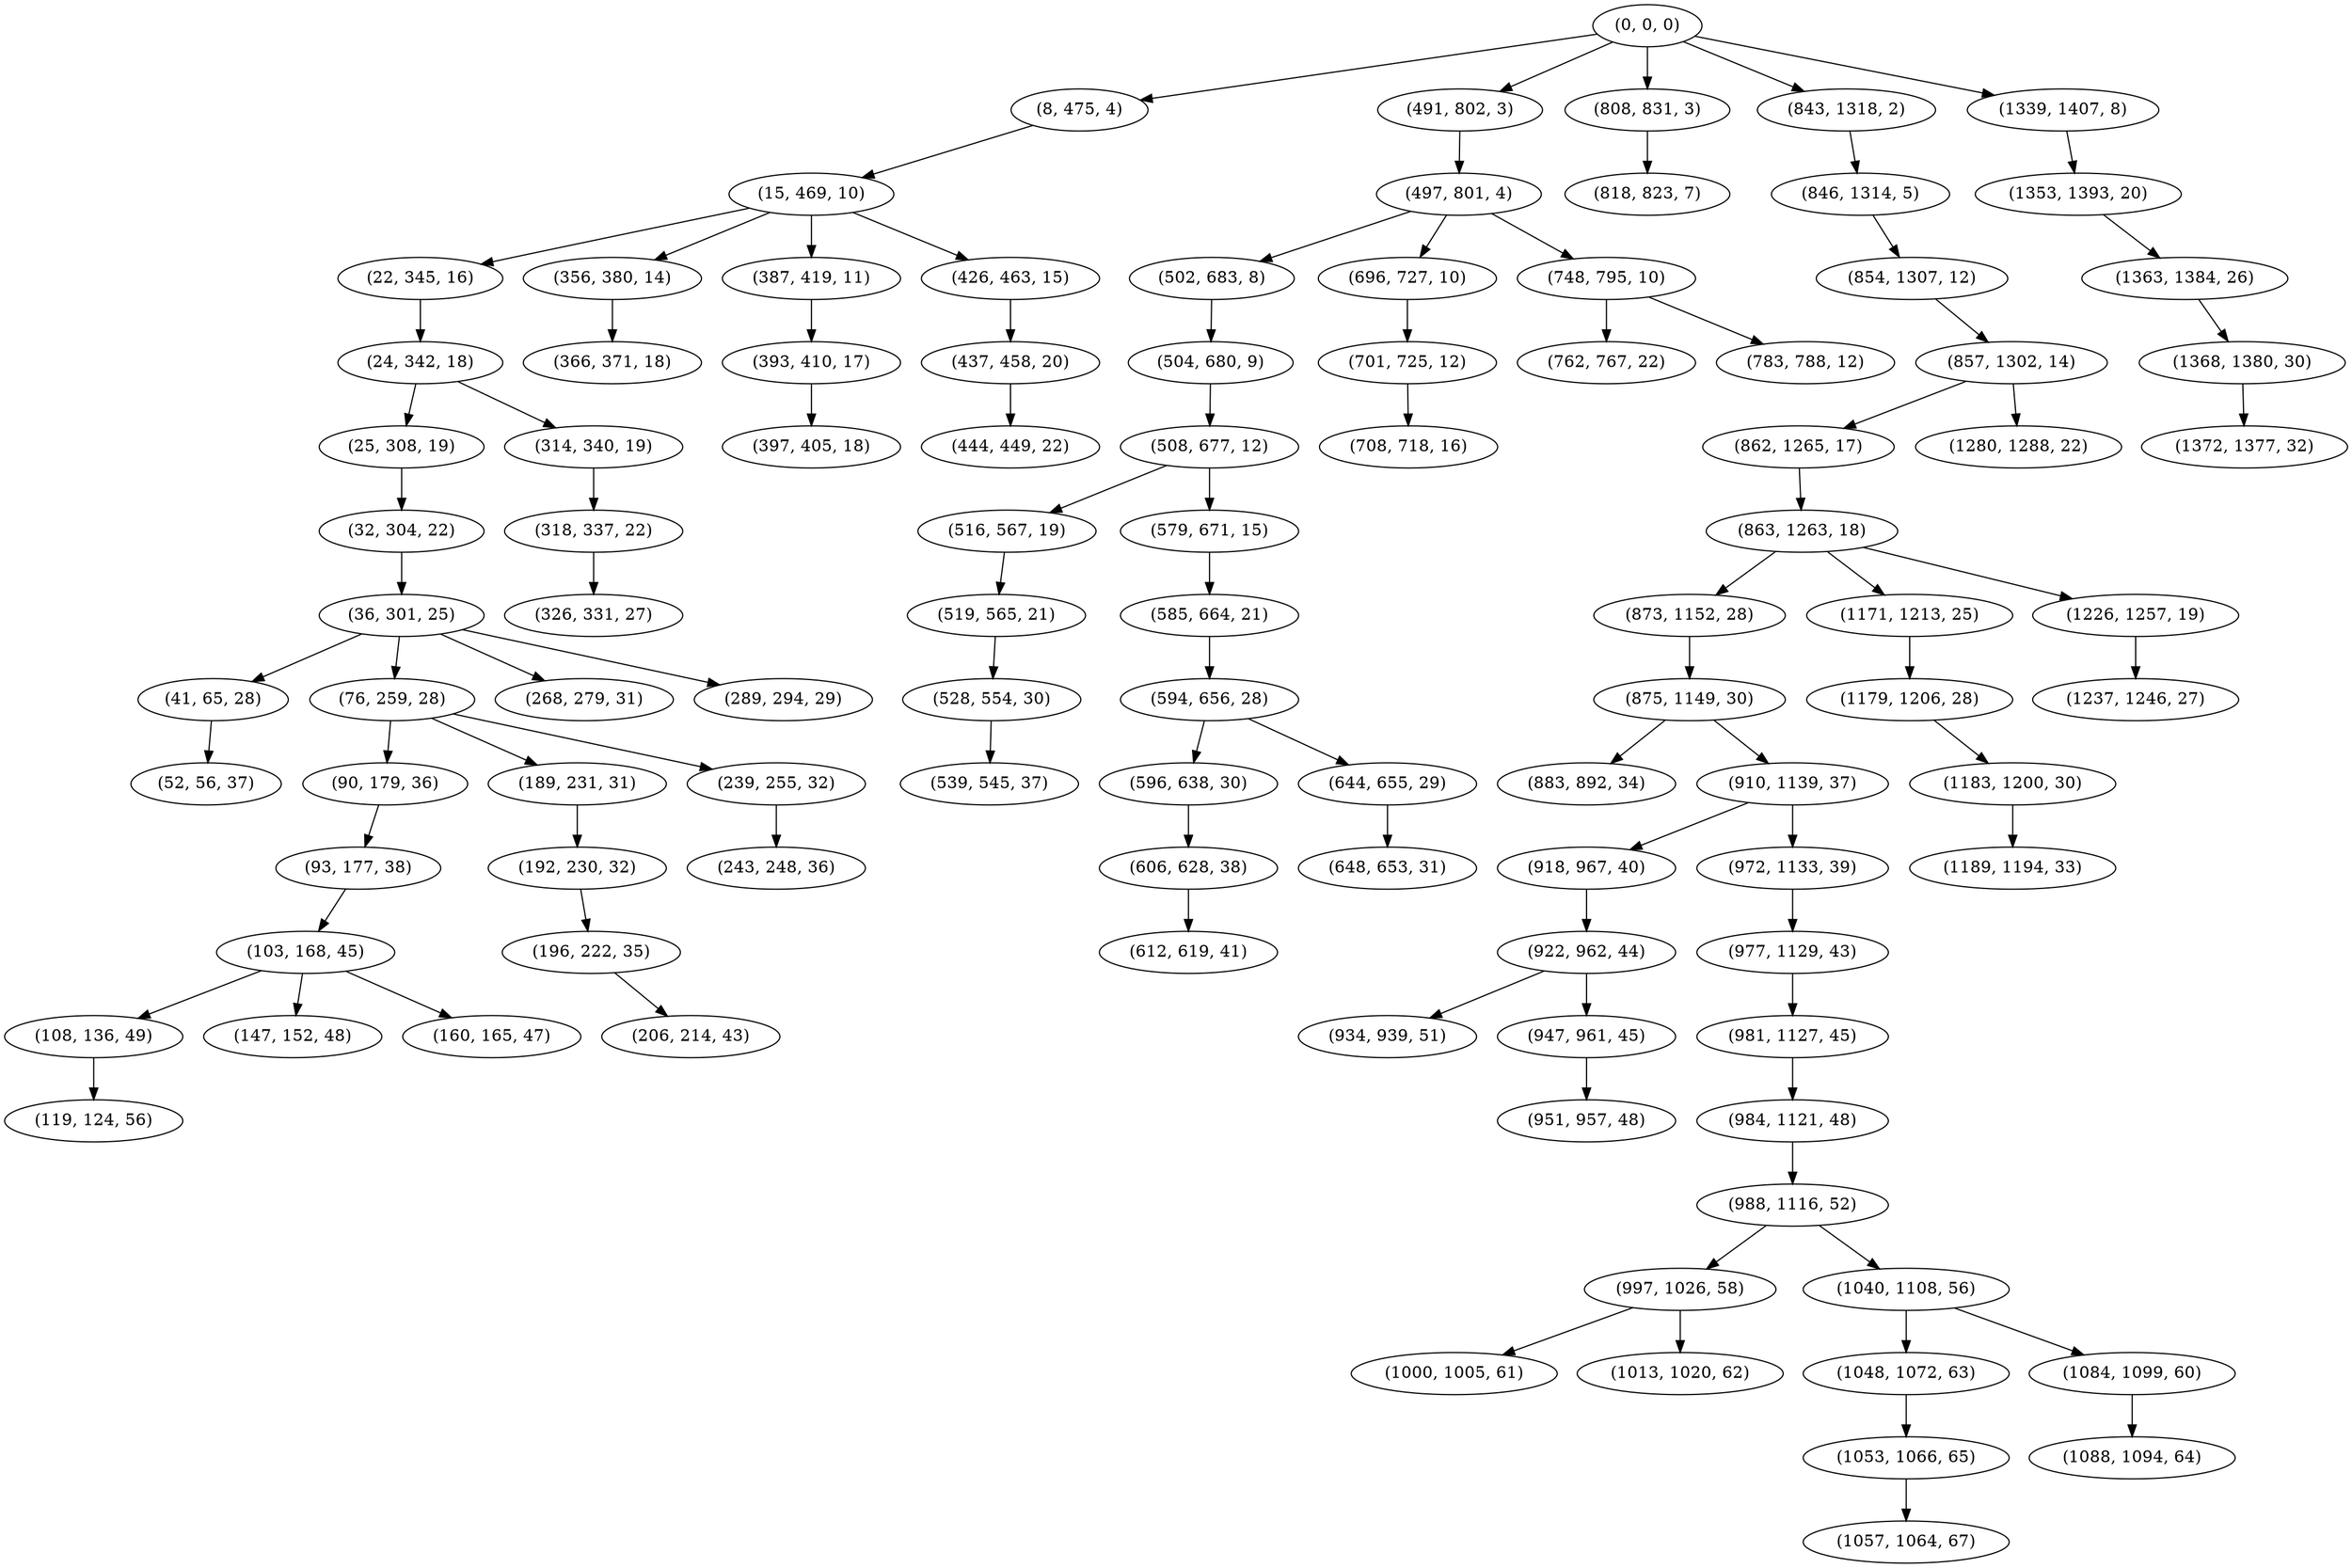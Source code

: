 digraph tree {
    "(0, 0, 0)";
    "(8, 475, 4)";
    "(15, 469, 10)";
    "(22, 345, 16)";
    "(24, 342, 18)";
    "(25, 308, 19)";
    "(32, 304, 22)";
    "(36, 301, 25)";
    "(41, 65, 28)";
    "(52, 56, 37)";
    "(76, 259, 28)";
    "(90, 179, 36)";
    "(93, 177, 38)";
    "(103, 168, 45)";
    "(108, 136, 49)";
    "(119, 124, 56)";
    "(147, 152, 48)";
    "(160, 165, 47)";
    "(189, 231, 31)";
    "(192, 230, 32)";
    "(196, 222, 35)";
    "(206, 214, 43)";
    "(239, 255, 32)";
    "(243, 248, 36)";
    "(268, 279, 31)";
    "(289, 294, 29)";
    "(314, 340, 19)";
    "(318, 337, 22)";
    "(326, 331, 27)";
    "(356, 380, 14)";
    "(366, 371, 18)";
    "(387, 419, 11)";
    "(393, 410, 17)";
    "(397, 405, 18)";
    "(426, 463, 15)";
    "(437, 458, 20)";
    "(444, 449, 22)";
    "(491, 802, 3)";
    "(497, 801, 4)";
    "(502, 683, 8)";
    "(504, 680, 9)";
    "(508, 677, 12)";
    "(516, 567, 19)";
    "(519, 565, 21)";
    "(528, 554, 30)";
    "(539, 545, 37)";
    "(579, 671, 15)";
    "(585, 664, 21)";
    "(594, 656, 28)";
    "(596, 638, 30)";
    "(606, 628, 38)";
    "(612, 619, 41)";
    "(644, 655, 29)";
    "(648, 653, 31)";
    "(696, 727, 10)";
    "(701, 725, 12)";
    "(708, 718, 16)";
    "(748, 795, 10)";
    "(762, 767, 22)";
    "(783, 788, 12)";
    "(808, 831, 3)";
    "(818, 823, 7)";
    "(843, 1318, 2)";
    "(846, 1314, 5)";
    "(854, 1307, 12)";
    "(857, 1302, 14)";
    "(862, 1265, 17)";
    "(863, 1263, 18)";
    "(873, 1152, 28)";
    "(875, 1149, 30)";
    "(883, 892, 34)";
    "(910, 1139, 37)";
    "(918, 967, 40)";
    "(922, 962, 44)";
    "(934, 939, 51)";
    "(947, 961, 45)";
    "(951, 957, 48)";
    "(972, 1133, 39)";
    "(977, 1129, 43)";
    "(981, 1127, 45)";
    "(984, 1121, 48)";
    "(988, 1116, 52)";
    "(997, 1026, 58)";
    "(1000, 1005, 61)";
    "(1013, 1020, 62)";
    "(1040, 1108, 56)";
    "(1048, 1072, 63)";
    "(1053, 1066, 65)";
    "(1057, 1064, 67)";
    "(1084, 1099, 60)";
    "(1088, 1094, 64)";
    "(1171, 1213, 25)";
    "(1179, 1206, 28)";
    "(1183, 1200, 30)";
    "(1189, 1194, 33)";
    "(1226, 1257, 19)";
    "(1237, 1246, 27)";
    "(1280, 1288, 22)";
    "(1339, 1407, 8)";
    "(1353, 1393, 20)";
    "(1363, 1384, 26)";
    "(1368, 1380, 30)";
    "(1372, 1377, 32)";
    "(0, 0, 0)" -> "(8, 475, 4)";
    "(0, 0, 0)" -> "(491, 802, 3)";
    "(0, 0, 0)" -> "(808, 831, 3)";
    "(0, 0, 0)" -> "(843, 1318, 2)";
    "(0, 0, 0)" -> "(1339, 1407, 8)";
    "(8, 475, 4)" -> "(15, 469, 10)";
    "(15, 469, 10)" -> "(22, 345, 16)";
    "(15, 469, 10)" -> "(356, 380, 14)";
    "(15, 469, 10)" -> "(387, 419, 11)";
    "(15, 469, 10)" -> "(426, 463, 15)";
    "(22, 345, 16)" -> "(24, 342, 18)";
    "(24, 342, 18)" -> "(25, 308, 19)";
    "(24, 342, 18)" -> "(314, 340, 19)";
    "(25, 308, 19)" -> "(32, 304, 22)";
    "(32, 304, 22)" -> "(36, 301, 25)";
    "(36, 301, 25)" -> "(41, 65, 28)";
    "(36, 301, 25)" -> "(76, 259, 28)";
    "(36, 301, 25)" -> "(268, 279, 31)";
    "(36, 301, 25)" -> "(289, 294, 29)";
    "(41, 65, 28)" -> "(52, 56, 37)";
    "(76, 259, 28)" -> "(90, 179, 36)";
    "(76, 259, 28)" -> "(189, 231, 31)";
    "(76, 259, 28)" -> "(239, 255, 32)";
    "(90, 179, 36)" -> "(93, 177, 38)";
    "(93, 177, 38)" -> "(103, 168, 45)";
    "(103, 168, 45)" -> "(108, 136, 49)";
    "(103, 168, 45)" -> "(147, 152, 48)";
    "(103, 168, 45)" -> "(160, 165, 47)";
    "(108, 136, 49)" -> "(119, 124, 56)";
    "(189, 231, 31)" -> "(192, 230, 32)";
    "(192, 230, 32)" -> "(196, 222, 35)";
    "(196, 222, 35)" -> "(206, 214, 43)";
    "(239, 255, 32)" -> "(243, 248, 36)";
    "(314, 340, 19)" -> "(318, 337, 22)";
    "(318, 337, 22)" -> "(326, 331, 27)";
    "(356, 380, 14)" -> "(366, 371, 18)";
    "(387, 419, 11)" -> "(393, 410, 17)";
    "(393, 410, 17)" -> "(397, 405, 18)";
    "(426, 463, 15)" -> "(437, 458, 20)";
    "(437, 458, 20)" -> "(444, 449, 22)";
    "(491, 802, 3)" -> "(497, 801, 4)";
    "(497, 801, 4)" -> "(502, 683, 8)";
    "(497, 801, 4)" -> "(696, 727, 10)";
    "(497, 801, 4)" -> "(748, 795, 10)";
    "(502, 683, 8)" -> "(504, 680, 9)";
    "(504, 680, 9)" -> "(508, 677, 12)";
    "(508, 677, 12)" -> "(516, 567, 19)";
    "(508, 677, 12)" -> "(579, 671, 15)";
    "(516, 567, 19)" -> "(519, 565, 21)";
    "(519, 565, 21)" -> "(528, 554, 30)";
    "(528, 554, 30)" -> "(539, 545, 37)";
    "(579, 671, 15)" -> "(585, 664, 21)";
    "(585, 664, 21)" -> "(594, 656, 28)";
    "(594, 656, 28)" -> "(596, 638, 30)";
    "(594, 656, 28)" -> "(644, 655, 29)";
    "(596, 638, 30)" -> "(606, 628, 38)";
    "(606, 628, 38)" -> "(612, 619, 41)";
    "(644, 655, 29)" -> "(648, 653, 31)";
    "(696, 727, 10)" -> "(701, 725, 12)";
    "(701, 725, 12)" -> "(708, 718, 16)";
    "(748, 795, 10)" -> "(762, 767, 22)";
    "(748, 795, 10)" -> "(783, 788, 12)";
    "(808, 831, 3)" -> "(818, 823, 7)";
    "(843, 1318, 2)" -> "(846, 1314, 5)";
    "(846, 1314, 5)" -> "(854, 1307, 12)";
    "(854, 1307, 12)" -> "(857, 1302, 14)";
    "(857, 1302, 14)" -> "(862, 1265, 17)";
    "(857, 1302, 14)" -> "(1280, 1288, 22)";
    "(862, 1265, 17)" -> "(863, 1263, 18)";
    "(863, 1263, 18)" -> "(873, 1152, 28)";
    "(863, 1263, 18)" -> "(1171, 1213, 25)";
    "(863, 1263, 18)" -> "(1226, 1257, 19)";
    "(873, 1152, 28)" -> "(875, 1149, 30)";
    "(875, 1149, 30)" -> "(883, 892, 34)";
    "(875, 1149, 30)" -> "(910, 1139, 37)";
    "(910, 1139, 37)" -> "(918, 967, 40)";
    "(910, 1139, 37)" -> "(972, 1133, 39)";
    "(918, 967, 40)" -> "(922, 962, 44)";
    "(922, 962, 44)" -> "(934, 939, 51)";
    "(922, 962, 44)" -> "(947, 961, 45)";
    "(947, 961, 45)" -> "(951, 957, 48)";
    "(972, 1133, 39)" -> "(977, 1129, 43)";
    "(977, 1129, 43)" -> "(981, 1127, 45)";
    "(981, 1127, 45)" -> "(984, 1121, 48)";
    "(984, 1121, 48)" -> "(988, 1116, 52)";
    "(988, 1116, 52)" -> "(997, 1026, 58)";
    "(988, 1116, 52)" -> "(1040, 1108, 56)";
    "(997, 1026, 58)" -> "(1000, 1005, 61)";
    "(997, 1026, 58)" -> "(1013, 1020, 62)";
    "(1040, 1108, 56)" -> "(1048, 1072, 63)";
    "(1040, 1108, 56)" -> "(1084, 1099, 60)";
    "(1048, 1072, 63)" -> "(1053, 1066, 65)";
    "(1053, 1066, 65)" -> "(1057, 1064, 67)";
    "(1084, 1099, 60)" -> "(1088, 1094, 64)";
    "(1171, 1213, 25)" -> "(1179, 1206, 28)";
    "(1179, 1206, 28)" -> "(1183, 1200, 30)";
    "(1183, 1200, 30)" -> "(1189, 1194, 33)";
    "(1226, 1257, 19)" -> "(1237, 1246, 27)";
    "(1339, 1407, 8)" -> "(1353, 1393, 20)";
    "(1353, 1393, 20)" -> "(1363, 1384, 26)";
    "(1363, 1384, 26)" -> "(1368, 1380, 30)";
    "(1368, 1380, 30)" -> "(1372, 1377, 32)";
}
